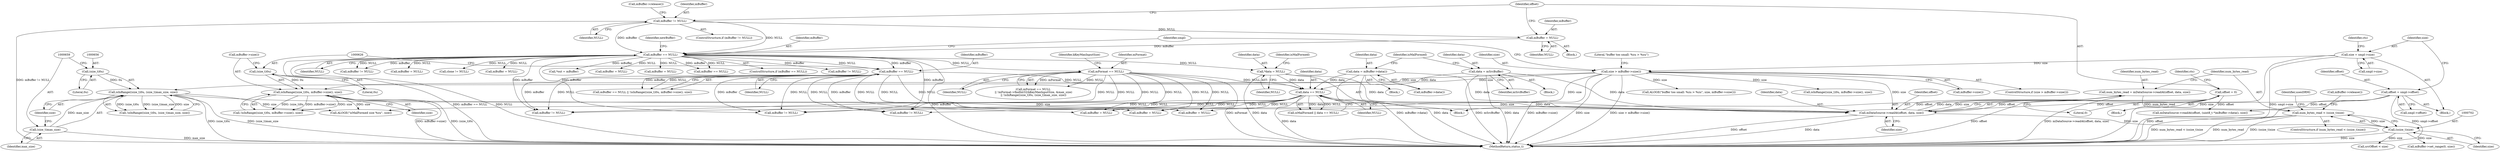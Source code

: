 digraph "0_Android_5403587a74aee2fb57076528c3927851531c8afb@API" {
"1000699" [label="(Call,num_bytes_read < (ssize_t)size)"];
"1000692" [label="(Call,num_bytes_read = mDataSource->readAt(offset, data, size))"];
"1000694" [label="(Call,mDataSource->readAt(offset, data, size))"];
"1000238" [label="(Call,offset = 0)"];
"1000303" [label="(Call,offset = smpl->offset)"];
"1000636" [label="(Call,data = mBuffer->data())"];
"1000674" [label="(Call,data == NULL)"];
"1000668" [label="(Call,data = mSrcBuffer)"];
"1000608" [label="(Call,*data = NULL)"];
"1000255" [label="(Call,mBuffer == NULL)"];
"1000234" [label="(Call,mBuffer = NULL)"];
"1000229" [label="(Call,mBuffer != NULL)"];
"1000620" [label="(Call,mBuffer == NULL)"];
"1000644" [label="(Call,mFormat == NULL)"];
"1000624" [label="(Call,isInRange((size_t)0u, mBuffer->size(), size))"];
"1000625" [label="(Call,(size_t)0u)"];
"1000347" [label="(Call,size > mBuffer->size())"];
"1000308" [label="(Call,size = smpl->size)"];
"1000654" [label="(Call,isInRange((size_t)0u, (size_t)max_size, size))"];
"1000655" [label="(Call,(size_t)0u)"];
"1000658" [label="(Call,(size_t)max_size)"];
"1000701" [label="(Call,(ssize_t)size)"];
"1000714" [label="(Identifier,usesDRM)"];
"1000717" [label="(Call,mBuffer != NULL)"];
"1000349" [label="(Call,mBuffer->size())"];
"1000258" [label="(Block,)"];
"1000646" [label="(Identifier,NULL)"];
"1000314" [label="(Identifier,cts)"];
"1000257" [label="(Identifier,NULL)"];
"1000232" [label="(Block,)"];
"1000610" [label="(Identifier,NULL)"];
"1000661" [label="(Identifier,size)"];
"1000696" [label="(Identifier,data)"];
"1000695" [label="(Identifier,offset)"];
"1000636" [label="(Call,data = mBuffer->data())"];
"1000609" [label="(Identifier,data)"];
"1000346" [label="(ControlStructure,if (size > mBuffer->size()))"];
"1000608" [label="(Call,*data = NULL)"];
"1000240" [label="(Literal,0)"];
"1000678" [label="(Call,ALOGE(\"isMalFormed size %zu\", size))"];
"1000635" [label="(Block,)"];
"1000304" [label="(Identifier,offset)"];
"1000228" [label="(ControlStructure,if (mBuffer != NULL))"];
"1000233" [label="(Call,mBuffer->release())"];
"1000585" [label="(Block,)"];
"1000669" [label="(Identifier,data)"];
"1000234" [label="(Call,mBuffer = NULL)"];
"1000675" [label="(Identifier,data)"];
"1000352" [label="(Literal,\"buffer too small: %zu > %zu\")"];
"1000236" [label="(Identifier,NULL)"];
"1000456" [label="(Call,mBuffer != NULL)"];
"1000811" [label="(Call,mBuffer = NULL)"];
"1000637" [label="(Identifier,data)"];
"1000942" [label="(MethodReturn,status_t)"];
"1000495" [label="(Call,mBuffer = NULL)"];
"1000700" [label="(Identifier,num_bytes_read)"];
"1000256" [label="(Identifier,mBuffer)"];
"1000653" [label="(Call,!isInRange((size_t)0u, (size_t)max_size, size))"];
"1000740" [label="(Call,srcOffset < size)"];
"1000546" [label="(Call,clone != NULL)"];
"1000650" [label="(Identifier,kKeyMaxInputSize)"];
"1000672" [label="(Call,isMalFormed || data == NULL)"];
"1000309" [label="(Identifier,size)"];
"1000308" [label="(Call,size = smpl->size)"];
"1000853" [label="(Call,mBuffer = NULL)"];
"1000423" [label="(Call,mBuffer = NULL)"];
"1000244" [label="(Identifier,cts)"];
"1000619" [label="(Call,mBuffer == NULL || !isInRange((size_t)0u, mBuffer->size(), size))"];
"1000682" [label="(Call,mBuffer != NULL)"];
"1000260" [label="(Identifier,newBuffer)"];
"1000231" [label="(Identifier,NULL)"];
"1000644" [label="(Call,mFormat == NULL)"];
"1000703" [label="(Identifier,size)"];
"1000670" [label="(Identifier,mSrcBuffer)"];
"1000310" [label="(Call,smpl->size)"];
"1000624" [label="(Call,isInRange((size_t)0u, mBuffer->size(), size))"];
"1000351" [label="(Call,ALOGE(\"buffer too small: %zu > %zu\", size, mBuffer->size()))"];
"1000348" [label="(Identifier,size)"];
"1000658" [label="(Call,(size_t)max_size)"];
"1000491" [label="(Call,*out = mBuffer)"];
"1000622" [label="(Identifier,NULL)"];
"1000629" [label="(Identifier,size)"];
"1000448" [label="(Call,mBuffer = NULL)"];
"1000303" [label="(Call,offset = smpl->offset)"];
"1000305" [label="(Call,smpl->offset)"];
"1000359" [label="(Identifier,smpl)"];
"1000536" [label="(Call,mBuffer = NULL)"];
"1000902" [label="(Call,mBuffer != NULL)"];
"1000230" [label="(Identifier,mBuffer)"];
"1000621" [label="(Identifier,mBuffer)"];
"1000706" [label="(Call,mBuffer = NULL)"];
"1000699" [label="(Call,num_bytes_read < (ssize_t)size)"];
"1000613" [label="(Identifier,isMalFormed)"];
"1000623" [label="(Call,!isInRange((size_t)0u, mBuffer->size(), size))"];
"1000106" [label="(Block,)"];
"1000655" [label="(Call,(size_t)0u)"];
"1000692" [label="(Call,num_bytes_read = mDataSource->readAt(offset, data, size))"];
"1000347" [label="(Call,size > mBuffer->size())"];
"1000338" [label="(Call,mBuffer == NULL)"];
"1000657" [label="(Literal,0u)"];
"1000705" [label="(Call,mBuffer->release())"];
"1000697" [label="(Identifier,size)"];
"1000254" [label="(ControlStructure,if (mBuffer == NULL))"];
"1000667" [label="(Block,)"];
"1000674" [label="(Call,data == NULL)"];
"1000693" [label="(Identifier,num_bytes_read)"];
"1000643" [label="(Call,mFormat == NULL\n || !mFormat->findInt32(kKeyMaxInputSize, &max_size)\n || !isInRange((size_t)0u, (size_t)max_size, size))"];
"1000627" [label="(Literal,0u)"];
"1000628" [label="(Call,mBuffer->size())"];
"1000660" [label="(Identifier,max_size)"];
"1000694" [label="(Call,mDataSource->readAt(offset, data, size))"];
"1000701" [label="(Call,(ssize_t)size)"];
"1000698" [label="(ControlStructure,if (num_bytes_read < (ssize_t)size))"];
"1000229" [label="(Call,mBuffer != NULL)"];
"1000638" [label="(Call,mBuffer->data())"];
"1000255" [label="(Call,mBuffer == NULL)"];
"1000235" [label="(Identifier,mBuffer)"];
"1000676" [label="(Identifier,NULL)"];
"1000238" [label="(Call,offset = 0)"];
"1000434" [label="(Call,mDataSource->readAt(offset, (uint8_t *)mBuffer->data(), size))"];
"1000620" [label="(Call,mBuffer == NULL)"];
"1000654" [label="(Call,isInRange((size_t)0u, (size_t)max_size, size))"];
"1000645" [label="(Identifier,mFormat)"];
"1000625" [label="(Call,(size_t)0u)"];
"1000673" [label="(Identifier,isMalFormed)"];
"1000668" [label="(Call,data = mSrcBuffer)"];
"1000415" [label="(Call,isInRange((size_t)0u, mBuffer->size(), size))"];
"1000239" [label="(Identifier,offset)"];
"1000555" [label="(Call,mBuffer != NULL)"];
"1000720" [label="(Call,mBuffer->set_range(0, size))"];
"1000699" -> "1000698"  [label="AST: "];
"1000699" -> "1000701"  [label="CFG: "];
"1000700" -> "1000699"  [label="AST: "];
"1000701" -> "1000699"  [label="AST: "];
"1000705" -> "1000699"  [label="CFG: "];
"1000714" -> "1000699"  [label="CFG: "];
"1000699" -> "1000942"  [label="DDG: num_bytes_read"];
"1000699" -> "1000942"  [label="DDG: (ssize_t)size"];
"1000699" -> "1000942"  [label="DDG: num_bytes_read < (ssize_t)size"];
"1000692" -> "1000699"  [label="DDG: num_bytes_read"];
"1000701" -> "1000699"  [label="DDG: size"];
"1000692" -> "1000585"  [label="AST: "];
"1000692" -> "1000694"  [label="CFG: "];
"1000693" -> "1000692"  [label="AST: "];
"1000694" -> "1000692"  [label="AST: "];
"1000700" -> "1000692"  [label="CFG: "];
"1000692" -> "1000942"  [label="DDG: mDataSource->readAt(offset, data, size)"];
"1000694" -> "1000692"  [label="DDG: offset"];
"1000694" -> "1000692"  [label="DDG: data"];
"1000694" -> "1000692"  [label="DDG: size"];
"1000694" -> "1000697"  [label="CFG: "];
"1000695" -> "1000694"  [label="AST: "];
"1000696" -> "1000694"  [label="AST: "];
"1000697" -> "1000694"  [label="AST: "];
"1000694" -> "1000942"  [label="DDG: offset"];
"1000694" -> "1000942"  [label="DDG: data"];
"1000238" -> "1000694"  [label="DDG: offset"];
"1000303" -> "1000694"  [label="DDG: offset"];
"1000636" -> "1000694"  [label="DDG: data"];
"1000674" -> "1000694"  [label="DDG: data"];
"1000668" -> "1000694"  [label="DDG: data"];
"1000608" -> "1000694"  [label="DDG: data"];
"1000624" -> "1000694"  [label="DDG: size"];
"1000654" -> "1000694"  [label="DDG: size"];
"1000347" -> "1000694"  [label="DDG: size"];
"1000694" -> "1000701"  [label="DDG: size"];
"1000238" -> "1000106"  [label="AST: "];
"1000238" -> "1000240"  [label="CFG: "];
"1000239" -> "1000238"  [label="AST: "];
"1000240" -> "1000238"  [label="AST: "];
"1000244" -> "1000238"  [label="CFG: "];
"1000238" -> "1000942"  [label="DDG: offset"];
"1000238" -> "1000434"  [label="DDG: offset"];
"1000303" -> "1000258"  [label="AST: "];
"1000303" -> "1000305"  [label="CFG: "];
"1000304" -> "1000303"  [label="AST: "];
"1000305" -> "1000303"  [label="AST: "];
"1000309" -> "1000303"  [label="CFG: "];
"1000303" -> "1000942"  [label="DDG: offset"];
"1000303" -> "1000942"  [label="DDG: smpl->offset"];
"1000303" -> "1000434"  [label="DDG: offset"];
"1000636" -> "1000635"  [label="AST: "];
"1000636" -> "1000638"  [label="CFG: "];
"1000637" -> "1000636"  [label="AST: "];
"1000638" -> "1000636"  [label="AST: "];
"1000673" -> "1000636"  [label="CFG: "];
"1000636" -> "1000942"  [label="DDG: mBuffer->data()"];
"1000636" -> "1000942"  [label="DDG: data"];
"1000636" -> "1000674"  [label="DDG: data"];
"1000674" -> "1000672"  [label="AST: "];
"1000674" -> "1000676"  [label="CFG: "];
"1000675" -> "1000674"  [label="AST: "];
"1000676" -> "1000674"  [label="AST: "];
"1000672" -> "1000674"  [label="CFG: "];
"1000674" -> "1000942"  [label="DDG: data"];
"1000674" -> "1000672"  [label="DDG: data"];
"1000674" -> "1000672"  [label="DDG: NULL"];
"1000668" -> "1000674"  [label="DDG: data"];
"1000608" -> "1000674"  [label="DDG: data"];
"1000620" -> "1000674"  [label="DDG: NULL"];
"1000644" -> "1000674"  [label="DDG: NULL"];
"1000674" -> "1000682"  [label="DDG: NULL"];
"1000674" -> "1000706"  [label="DDG: NULL"];
"1000674" -> "1000717"  [label="DDG: NULL"];
"1000674" -> "1000811"  [label="DDG: NULL"];
"1000674" -> "1000853"  [label="DDG: NULL"];
"1000674" -> "1000902"  [label="DDG: NULL"];
"1000668" -> "1000667"  [label="AST: "];
"1000668" -> "1000670"  [label="CFG: "];
"1000669" -> "1000668"  [label="AST: "];
"1000670" -> "1000668"  [label="AST: "];
"1000673" -> "1000668"  [label="CFG: "];
"1000668" -> "1000942"  [label="DDG: mSrcBuffer"];
"1000668" -> "1000942"  [label="DDG: data"];
"1000608" -> "1000585"  [label="AST: "];
"1000608" -> "1000610"  [label="CFG: "];
"1000609" -> "1000608"  [label="AST: "];
"1000610" -> "1000608"  [label="AST: "];
"1000613" -> "1000608"  [label="CFG: "];
"1000608" -> "1000942"  [label="DDG: data"];
"1000255" -> "1000608"  [label="DDG: NULL"];
"1000255" -> "1000254"  [label="AST: "];
"1000255" -> "1000257"  [label="CFG: "];
"1000256" -> "1000255"  [label="AST: "];
"1000257" -> "1000255"  [label="AST: "];
"1000260" -> "1000255"  [label="CFG: "];
"1000359" -> "1000255"  [label="CFG: "];
"1000255" -> "1000942"  [label="DDG: mBuffer == NULL"];
"1000255" -> "1000942"  [label="DDG: NULL"];
"1000255" -> "1000942"  [label="DDG: mBuffer"];
"1000234" -> "1000255"  [label="DDG: mBuffer"];
"1000229" -> "1000255"  [label="DDG: mBuffer"];
"1000229" -> "1000255"  [label="DDG: NULL"];
"1000255" -> "1000338"  [label="DDG: mBuffer"];
"1000255" -> "1000338"  [label="DDG: NULL"];
"1000255" -> "1000423"  [label="DDG: NULL"];
"1000255" -> "1000448"  [label="DDG: NULL"];
"1000255" -> "1000456"  [label="DDG: mBuffer"];
"1000255" -> "1000456"  [label="DDG: NULL"];
"1000255" -> "1000491"  [label="DDG: mBuffer"];
"1000255" -> "1000495"  [label="DDG: NULL"];
"1000255" -> "1000536"  [label="DDG: NULL"];
"1000255" -> "1000546"  [label="DDG: NULL"];
"1000255" -> "1000555"  [label="DDG: mBuffer"];
"1000255" -> "1000620"  [label="DDG: mBuffer"];
"1000255" -> "1000620"  [label="DDG: NULL"];
"1000255" -> "1000644"  [label="DDG: NULL"];
"1000255" -> "1000682"  [label="DDG: mBuffer"];
"1000255" -> "1000717"  [label="DDG: mBuffer"];
"1000255" -> "1000902"  [label="DDG: mBuffer"];
"1000234" -> "1000232"  [label="AST: "];
"1000234" -> "1000236"  [label="CFG: "];
"1000235" -> "1000234"  [label="AST: "];
"1000236" -> "1000234"  [label="AST: "];
"1000239" -> "1000234"  [label="CFG: "];
"1000229" -> "1000234"  [label="DDG: NULL"];
"1000229" -> "1000228"  [label="AST: "];
"1000229" -> "1000231"  [label="CFG: "];
"1000230" -> "1000229"  [label="AST: "];
"1000231" -> "1000229"  [label="AST: "];
"1000233" -> "1000229"  [label="CFG: "];
"1000239" -> "1000229"  [label="CFG: "];
"1000229" -> "1000942"  [label="DDG: mBuffer != NULL"];
"1000620" -> "1000619"  [label="AST: "];
"1000620" -> "1000622"  [label="CFG: "];
"1000621" -> "1000620"  [label="AST: "];
"1000622" -> "1000620"  [label="AST: "];
"1000626" -> "1000620"  [label="CFG: "];
"1000619" -> "1000620"  [label="CFG: "];
"1000620" -> "1000619"  [label="DDG: mBuffer"];
"1000620" -> "1000619"  [label="DDG: NULL"];
"1000620" -> "1000682"  [label="DDG: mBuffer"];
"1000620" -> "1000682"  [label="DDG: NULL"];
"1000620" -> "1000706"  [label="DDG: NULL"];
"1000620" -> "1000717"  [label="DDG: mBuffer"];
"1000620" -> "1000717"  [label="DDG: NULL"];
"1000620" -> "1000811"  [label="DDG: NULL"];
"1000620" -> "1000853"  [label="DDG: NULL"];
"1000620" -> "1000902"  [label="DDG: mBuffer"];
"1000620" -> "1000902"  [label="DDG: NULL"];
"1000644" -> "1000643"  [label="AST: "];
"1000644" -> "1000646"  [label="CFG: "];
"1000645" -> "1000644"  [label="AST: "];
"1000646" -> "1000644"  [label="AST: "];
"1000650" -> "1000644"  [label="CFG: "];
"1000643" -> "1000644"  [label="CFG: "];
"1000644" -> "1000942"  [label="DDG: mFormat"];
"1000644" -> "1000643"  [label="DDG: mFormat"];
"1000644" -> "1000643"  [label="DDG: NULL"];
"1000644" -> "1000682"  [label="DDG: NULL"];
"1000644" -> "1000706"  [label="DDG: NULL"];
"1000644" -> "1000717"  [label="DDG: NULL"];
"1000644" -> "1000811"  [label="DDG: NULL"];
"1000644" -> "1000853"  [label="DDG: NULL"];
"1000644" -> "1000902"  [label="DDG: NULL"];
"1000624" -> "1000623"  [label="AST: "];
"1000624" -> "1000629"  [label="CFG: "];
"1000625" -> "1000624"  [label="AST: "];
"1000628" -> "1000624"  [label="AST: "];
"1000629" -> "1000624"  [label="AST: "];
"1000623" -> "1000624"  [label="CFG: "];
"1000624" -> "1000942"  [label="DDG: mBuffer->size()"];
"1000624" -> "1000942"  [label="DDG: (size_t)0u"];
"1000624" -> "1000623"  [label="DDG: (size_t)0u"];
"1000624" -> "1000623"  [label="DDG: mBuffer->size()"];
"1000624" -> "1000623"  [label="DDG: size"];
"1000625" -> "1000624"  [label="DDG: 0u"];
"1000347" -> "1000624"  [label="DDG: size"];
"1000624" -> "1000678"  [label="DDG: size"];
"1000625" -> "1000627"  [label="CFG: "];
"1000626" -> "1000625"  [label="AST: "];
"1000627" -> "1000625"  [label="AST: "];
"1000628" -> "1000625"  [label="CFG: "];
"1000347" -> "1000346"  [label="AST: "];
"1000347" -> "1000349"  [label="CFG: "];
"1000348" -> "1000347"  [label="AST: "];
"1000349" -> "1000347"  [label="AST: "];
"1000352" -> "1000347"  [label="CFG: "];
"1000359" -> "1000347"  [label="CFG: "];
"1000347" -> "1000942"  [label="DDG: mBuffer->size()"];
"1000347" -> "1000942"  [label="DDG: size"];
"1000347" -> "1000942"  [label="DDG: size > mBuffer->size()"];
"1000308" -> "1000347"  [label="DDG: size"];
"1000347" -> "1000351"  [label="DDG: size"];
"1000347" -> "1000415"  [label="DDG: size"];
"1000347" -> "1000654"  [label="DDG: size"];
"1000347" -> "1000678"  [label="DDG: size"];
"1000308" -> "1000258"  [label="AST: "];
"1000308" -> "1000310"  [label="CFG: "];
"1000309" -> "1000308"  [label="AST: "];
"1000310" -> "1000308"  [label="AST: "];
"1000314" -> "1000308"  [label="CFG: "];
"1000308" -> "1000942"  [label="DDG: smpl->size"];
"1000308" -> "1000942"  [label="DDG: size"];
"1000654" -> "1000653"  [label="AST: "];
"1000654" -> "1000661"  [label="CFG: "];
"1000655" -> "1000654"  [label="AST: "];
"1000658" -> "1000654"  [label="AST: "];
"1000661" -> "1000654"  [label="AST: "];
"1000653" -> "1000654"  [label="CFG: "];
"1000654" -> "1000942"  [label="DDG: (size_t)0u"];
"1000654" -> "1000942"  [label="DDG: (size_t)max_size"];
"1000654" -> "1000653"  [label="DDG: (size_t)0u"];
"1000654" -> "1000653"  [label="DDG: (size_t)max_size"];
"1000654" -> "1000653"  [label="DDG: size"];
"1000655" -> "1000654"  [label="DDG: 0u"];
"1000658" -> "1000654"  [label="DDG: max_size"];
"1000654" -> "1000678"  [label="DDG: size"];
"1000655" -> "1000657"  [label="CFG: "];
"1000656" -> "1000655"  [label="AST: "];
"1000657" -> "1000655"  [label="AST: "];
"1000659" -> "1000655"  [label="CFG: "];
"1000658" -> "1000660"  [label="CFG: "];
"1000659" -> "1000658"  [label="AST: "];
"1000660" -> "1000658"  [label="AST: "];
"1000661" -> "1000658"  [label="CFG: "];
"1000658" -> "1000942"  [label="DDG: max_size"];
"1000701" -> "1000703"  [label="CFG: "];
"1000702" -> "1000701"  [label="AST: "];
"1000703" -> "1000701"  [label="AST: "];
"1000701" -> "1000942"  [label="DDG: size"];
"1000701" -> "1000720"  [label="DDG: size"];
"1000701" -> "1000740"  [label="DDG: size"];
}
